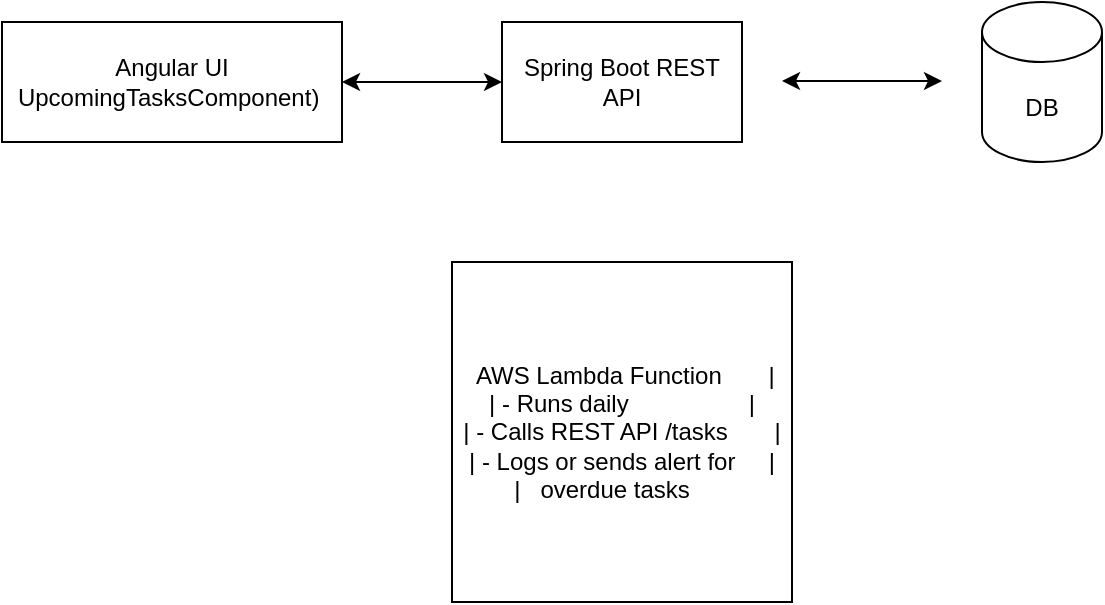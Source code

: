 <mxfile version="27.1.4">
  <diagram name="Page-1" id="kfgeka3dnJY_tPEGh-YF">
    <mxGraphModel dx="946" dy="529" grid="1" gridSize="10" guides="1" tooltips="1" connect="1" arrows="1" fold="1" page="1" pageScale="1" pageWidth="827" pageHeight="1169" math="0" shadow="0">
      <root>
        <mxCell id="0" />
        <mxCell id="1" parent="0" />
        <mxCell id="i5gpJBnVmvmPH9NZ6UYc-1" value="Angular UI&lt;br&gt;UpcomingTasksComponent)&amp;nbsp;" style="rounded=0;whiteSpace=wrap;html=1;" vertex="1" parent="1">
          <mxGeometry x="80" y="70" width="170" height="60" as="geometry" />
        </mxCell>
        <mxCell id="i5gpJBnVmvmPH9NZ6UYc-2" value="" style="endArrow=classic;startArrow=classic;html=1;rounded=0;" edge="1" parent="1" target="i5gpJBnVmvmPH9NZ6UYc-3">
          <mxGeometry width="50" height="50" relative="1" as="geometry">
            <mxPoint x="250" y="100" as="sourcePoint" />
            <mxPoint x="320" y="100" as="targetPoint" />
          </mxGeometry>
        </mxCell>
        <mxCell id="i5gpJBnVmvmPH9NZ6UYc-3" value="Spring Boot REST API" style="rounded=0;whiteSpace=wrap;html=1;" vertex="1" parent="1">
          <mxGeometry x="330" y="70" width="120" height="60" as="geometry" />
        </mxCell>
        <mxCell id="i5gpJBnVmvmPH9NZ6UYc-4" value="DB" style="shape=cylinder3;whiteSpace=wrap;html=1;boundedLbl=1;backgroundOutline=1;size=15;" vertex="1" parent="1">
          <mxGeometry x="570" y="60" width="60" height="80" as="geometry" />
        </mxCell>
        <mxCell id="i5gpJBnVmvmPH9NZ6UYc-6" value="" style="endArrow=classic;startArrow=classic;html=1;rounded=0;" edge="1" parent="1">
          <mxGeometry width="50" height="50" relative="1" as="geometry">
            <mxPoint x="470" y="99.5" as="sourcePoint" />
            <mxPoint x="550" y="99.5" as="targetPoint" />
          </mxGeometry>
        </mxCell>
        <mxCell id="i5gpJBnVmvmPH9NZ6UYc-8" value="&lt;div&gt;&amp;nbsp;AWS Lambda Function&amp;nbsp; &amp;nbsp; &amp;nbsp; &amp;nbsp;|&lt;/div&gt;&lt;div&gt;| - Runs daily&amp;nbsp; &amp;nbsp; &amp;nbsp; &amp;nbsp; &amp;nbsp; &amp;nbsp; &amp;nbsp; &amp;nbsp; &amp;nbsp; |&lt;/div&gt;&lt;div&gt;| - Calls REST API /tasks&amp;nbsp; &amp;nbsp; &amp;nbsp; &amp;nbsp;|&lt;/div&gt;&lt;div&gt;| - Logs or sends alert for&amp;nbsp; &amp;nbsp; &amp;nbsp;|&lt;/div&gt;&lt;div&gt;|&amp;nbsp; &amp;nbsp;overdue tasks&amp;nbsp; &amp;nbsp; &amp;nbsp;&amp;nbsp;&lt;/div&gt;" style="whiteSpace=wrap;html=1;aspect=fixed;" vertex="1" parent="1">
          <mxGeometry x="305" y="190" width="170" height="170" as="geometry" />
        </mxCell>
      </root>
    </mxGraphModel>
  </diagram>
</mxfile>
